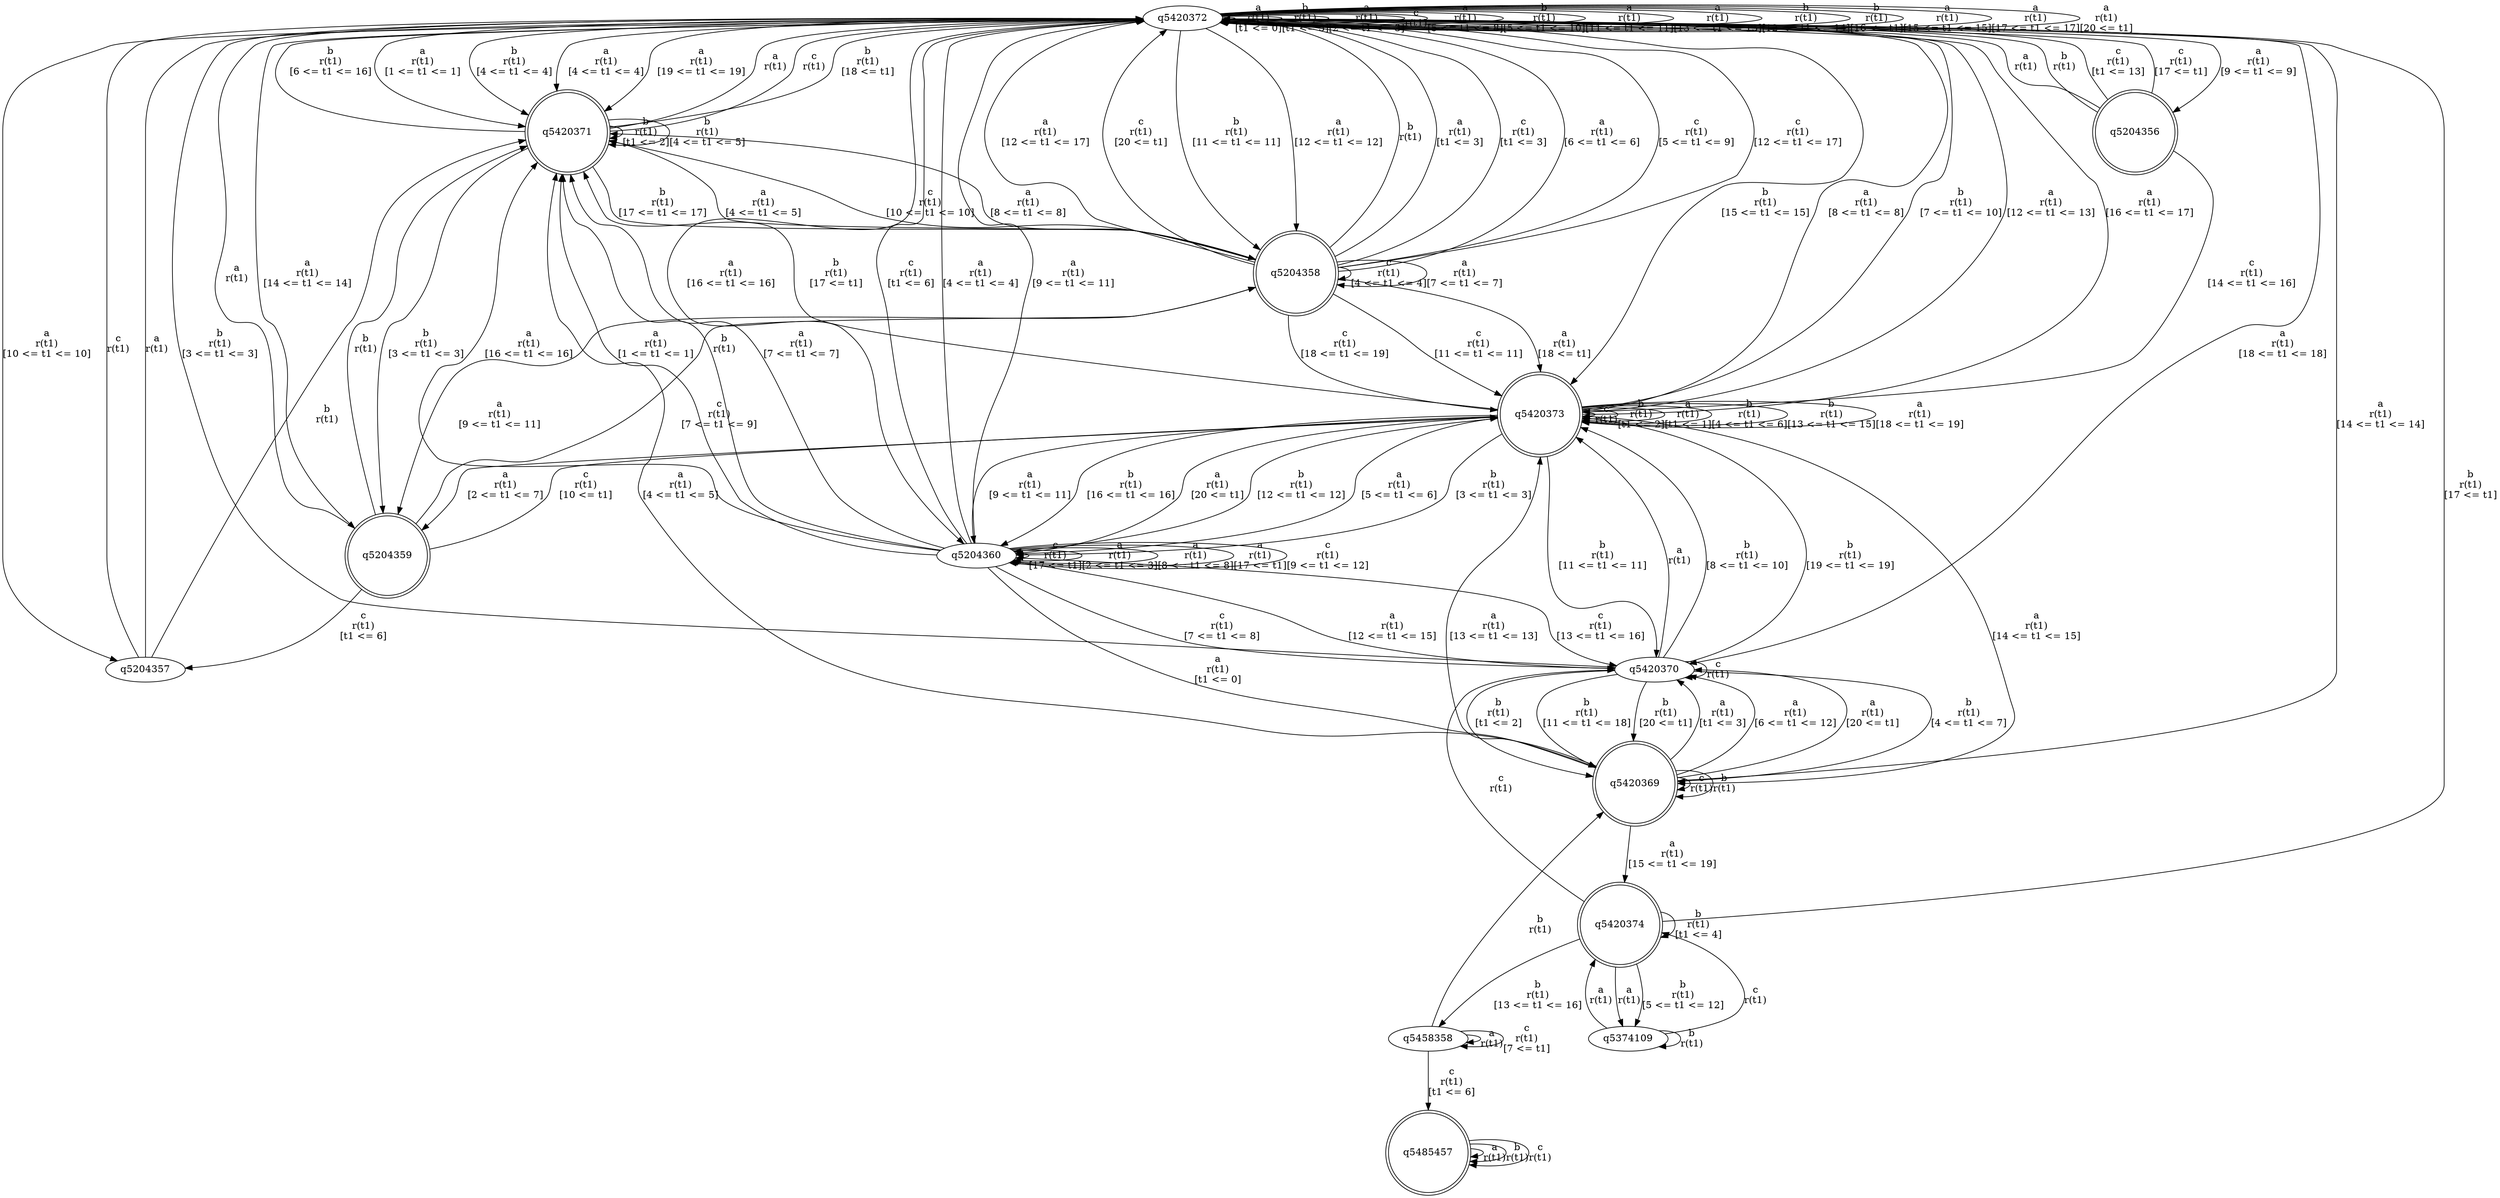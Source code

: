 digraph "tests_1/test120/solution101/solution_verwer" {
	q5420372[label=q5420372]
	q5420371[label=q5420371 shape=doublecircle]
	q5204359[label=q5204359 shape=doublecircle]
	q5204357[label=q5204357]
	q5204358[label=q5204358 shape=doublecircle]
	q5420373[label=q5420373 shape=doublecircle]
	q5204360[label=q5204360]
	q5420369[label=q5420369 shape=doublecircle]
	q5420370[label=q5420370]
	q5420374[label=q5420374 shape=doublecircle]
	q5374109[label=q5374109]
	q5458358[label=q5458358]
	q5485457[label=q5485457 shape=doublecircle]
	q5204356[label=q5204356 shape=doublecircle]
	q5420372 -> q5420372[label="a\nr(t1)\n[t1 <= 0]"]
	q5420372 -> q5420371[label="a\nr(t1)\n[1 <= t1 <= 1]"]
	q5420371 -> q5420372[label="a\nr(t1)\n"]
	q5420371 -> q5420372[label="c\nr(t1)\n"]
	q5420371 -> q5420371[label="b\nr(t1)\n[t1 <= 2]"]
	q5420371 -> q5204359[label="b\nr(t1)\n[3 <= t1 <= 3]"]
	q5204359 -> q5420372[label="a\nr(t1)\n"]
	q5204359 -> q5420371[label="b\nr(t1)\n"]
	q5204359 -> q5204357[label="c\nr(t1)\n[t1 <= 6]"]
	q5204357 -> q5420372[label="c\nr(t1)\n"]
	q5204357 -> q5420372[label="a\nr(t1)\n"]
	q5204357 -> q5420371[label="b\nr(t1)\n"]
	q5204359 -> q5204358[label="c\nr(t1)\n[7 <= t1 <= 9]"]
	q5204358 -> q5420372[label="b\nr(t1)\n"]
	q5204358 -> q5420372[label="a\nr(t1)\n[t1 <= 3]"]
	q5204358 -> q5420372[label="c\nr(t1)\n[t1 <= 3]"]
	q5204358 -> q5420371[label="a\nr(t1)\n[4 <= t1 <= 5]"]
	q5204358 -> q5204358[label="c\nr(t1)\n[4 <= t1 <= 4]"]
	q5204358 -> q5420372[label="a\nr(t1)\n[6 <= t1 <= 6]"]
	q5204358 -> q5420372[label="c\nr(t1)\n[5 <= t1 <= 9]"]
	q5204358 -> q5204358[label="a\nr(t1)\n[7 <= t1 <= 7]"]
	q5204358 -> q5420371[label="c\nr(t1)\n[10 <= t1 <= 10]"]
	q5204358 -> q5420373[label="c\nr(t1)\n[11 <= t1 <= 11]"]
	q5420373 -> q5420373[label="c\nr(t1)\n"]
	q5420373 -> q5420373[label="b\nr(t1)\n[t1 <= 2]"]
	q5420373 -> q5420373[label="a\nr(t1)\n[t1 <= 1]"]
	q5420373 -> q5204360[label="b\nr(t1)\n[3 <= t1 <= 3]"]
	q5204360 -> q5420371[label="b\nr(t1)\n"]
	q5204360 -> q5420372[label="c\nr(t1)\n[t1 <= 6]"]
	q5204360 -> q5420369[label="a\nr(t1)\n[t1 <= 0]"]
	q5420369 -> q5420369[label="c\nr(t1)\n"]
	q5420369 -> q5420369[label="b\nr(t1)\n"]
	q5420369 -> q5420370[label="a\nr(t1)\n[t1 <= 3]"]
	q5420370 -> q5420373[label="a\nr(t1)\n"]
	q5420370 -> q5420370[label="c\nr(t1)\n"]
	q5420370 -> q5420372[label="b\nr(t1)\n[3 <= t1 <= 3]"]
	q5420370 -> q5420369[label="b\nr(t1)\n[4 <= t1 <= 7]"]
	q5420370 -> q5420373[label="b\nr(t1)\n[8 <= t1 <= 10]"]
	q5420370 -> q5420373[label="b\nr(t1)\n[19 <= t1 <= 19]"]
	q5420370 -> q5420369[label="b\nr(t1)\n[20 <= t1]"]
	q5420370 -> q5420369[label="b\nr(t1)\n[t1 <= 2]"]
	q5420370 -> q5420369[label="b\nr(t1)\n[11 <= t1 <= 18]"]
	q5420369 -> q5420371[label="a\nr(t1)\n[4 <= t1 <= 5]"]
	q5420369 -> q5420370[label="a\nr(t1)\n[6 <= t1 <= 12]"]
	q5420369 -> q5420373[label="a\nr(t1)\n[13 <= t1 <= 13]"]
	q5420369 -> q5420372[label="a\nr(t1)\n[14 <= t1 <= 14]"]
	q5420369 -> q5420370[label="a\nr(t1)\n[20 <= t1]"]
	q5420369 -> q5420374[label="a\nr(t1)\n[15 <= t1 <= 19]"]
	q5420374 -> q5420370[label="c\nr(t1)\n"]
	q5420374 -> q5420374[label="b\nr(t1)\n[t1 <= 4]"]
	q5420374 -> q5374109[label="a\nr(t1)\n"]
	q5374109 -> q5420374[label="c\nr(t1)\n"]
	q5374109 -> q5420374[label="a\nr(t1)\n"]
	q5374109 -> q5374109[label="b\nr(t1)\n"]
	q5420374 -> q5420372[label="b\nr(t1)\n[17 <= t1]"]
	q5420374 -> q5374109[label="b\nr(t1)\n[5 <= t1 <= 12]"]
	q5420374 -> q5458358[label="b\nr(t1)\n[13 <= t1 <= 16]"]
	q5458358 -> q5458358[label="a\nr(t1)\n"]
	q5458358 -> q5420369[label="b\nr(t1)\n"]
	q5458358 -> q5458358[label="c\nr(t1)\n[7 <= t1]"]
	q5458358 -> q5485457[label="c\nr(t1)\n[t1 <= 6]"]
	q5485457 -> q5485457[label="a\nr(t1)\n"]
	q5485457 -> q5485457[label="b\nr(t1)\n"]
	q5485457 -> q5485457[label="c\nr(t1)\n"]
	q5204360 -> q5420371[label="a\nr(t1)\n[1 <= t1 <= 1]"]
	q5204360 -> q5204360[label="c\nr(t1)\n[17 <= t1]"]
	q5204360 -> q5204360[label="a\nr(t1)\n[2 <= t1 <= 3]"]
	q5204360 -> q5420372[label="a\nr(t1)\n[4 <= t1 <= 4]"]
	q5204360 -> q5420373[label="a\nr(t1)\n[5 <= t1 <= 6]"]
	q5204360 -> q5420371[label="a\nr(t1)\n[7 <= t1 <= 7]"]
	q5204360 -> q5204360[label="a\nr(t1)\n[8 <= t1 <= 8]"]
	q5204360 -> q5420372[label="a\nr(t1)\n[9 <= t1 <= 11]"]
	q5204360 -> q5420371[label="a\nr(t1)\n[16 <= t1 <= 16]"]
	q5204360 -> q5204360[label="a\nr(t1)\n[17 <= t1]"]
	q5204360 -> q5204360[label="c\nr(t1)\n[9 <= t1 <= 12]"]
	q5204360 -> q5420370[label="c\nr(t1)\n[13 <= t1 <= 16]"]
	q5204360 -> q5420370[label="c\nr(t1)\n[7 <= t1 <= 8]"]
	q5204360 -> q5420370[label="a\nr(t1)\n[12 <= t1 <= 15]"]
	q5420373 -> q5204359[label="a\nr(t1)\n[2 <= t1 <= 7]"]
	q5420373 -> q5420373[label="b\nr(t1)\n[4 <= t1 <= 6]"]
	q5420373 -> q5420372[label="a\nr(t1)\n[8 <= t1 <= 8]"]
	q5420373 -> q5420372[label="b\nr(t1)\n[7 <= t1 <= 10]"]
	q5420373 -> q5204360[label="a\nr(t1)\n[9 <= t1 <= 11]"]
	q5420373 -> q5420372[label="a\nr(t1)\n[12 <= t1 <= 13]"]
	q5420373 -> q5420373[label="b\nr(t1)\n[13 <= t1 <= 15]"]
	q5420373 -> q5204360[label="b\nr(t1)\n[16 <= t1 <= 16]"]
	q5420373 -> q5420371[label="b\nr(t1)\n[17 <= t1]"]
	q5420373 -> q5420369[label="a\nr(t1)\n[14 <= t1 <= 15]"]
	q5420373 -> q5420372[label="a\nr(t1)\n[16 <= t1 <= 17]"]
	q5420373 -> q5420373[label="a\nr(t1)\n[18 <= t1 <= 19]"]
	q5420373 -> q5204360[label="a\nr(t1)\n[20 <= t1]"]
	q5420373 -> q5420370[label="b\nr(t1)\n[11 <= t1 <= 11]"]
	q5420373 -> q5204360[label="b\nr(t1)\n[12 <= t1 <= 12]"]
	q5204358 -> q5420371[label="a\nr(t1)\n[8 <= t1 <= 8]"]
	q5204358 -> q5204359[label="a\nr(t1)\n[9 <= t1 <= 11]"]
	q5204358 -> q5420372[label="c\nr(t1)\n[12 <= t1 <= 17]"]
	q5204358 -> q5420373[label="a\nr(t1)\n[18 <= t1]"]
	q5204358 -> q5420372[label="a\nr(t1)\n[12 <= t1 <= 17]"]
	q5204358 -> q5420373[label="c\nr(t1)\n[18 <= t1 <= 19]"]
	q5204358 -> q5420372[label="c\nr(t1)\n[20 <= t1]"]
	q5204359 -> q5420373[label="c\nr(t1)\n[10 <= t1]"]
	q5420371 -> q5420371[label="b\nr(t1)\n[4 <= t1 <= 5]"]
	q5420371 -> q5420372[label="b\nr(t1)\n[18 <= t1]"]
	q5420371 -> q5204358[label="b\nr(t1)\n[17 <= t1 <= 17]"]
	q5420371 -> q5420372[label="b\nr(t1)\n[6 <= t1 <= 16]"]
	q5420372 -> q5420372[label="b\nr(t1)\n[t1 <= 3]"]
	q5420372 -> q5420371[label="b\nr(t1)\n[4 <= t1 <= 4]"]
	q5420372 -> q5420372[label="a\nr(t1)\n[2 <= t1 <= 3]"]
	q5420372 -> q5420372[label="c\nr(t1)\n"]
	q5420372 -> q5420371[label="a\nr(t1)\n[4 <= t1 <= 4]"]
	q5420372 -> q5420372[label="a\nr(t1)\n[5 <= t1 <= 8]"]
	q5420372 -> q5204356[label="a\nr(t1)\n[9 <= t1 <= 9]"]
	q5204356 -> q5420372[label="a\nr(t1)\n"]
	q5204356 -> q5420372[label="b\nr(t1)\n"]
	q5204356 -> q5420372[label="c\nr(t1)\n[t1 <= 13]"]
	q5204356 -> q5420373[label="c\nr(t1)\n[14 <= t1 <= 16]"]
	q5204356 -> q5420372[label="c\nr(t1)\n[17 <= t1]"]
	q5420372 -> q5420372[label="b\nr(t1)\n[5 <= t1 <= 10]"]
	q5420372 -> q5204357[label="a\nr(t1)\n[10 <= t1 <= 10]"]
	q5420372 -> q5204358[label="b\nr(t1)\n[11 <= t1 <= 11]"]
	q5420372 -> q5420372[label="a\nr(t1)\n[11 <= t1 <= 11]"]
	q5420372 -> q5204358[label="a\nr(t1)\n[12 <= t1 <= 12]"]
	q5420372 -> q5420372[label="a\nr(t1)\n[13 <= t1 <= 13]"]
	q5420372 -> q5420372[label="b\nr(t1)\n[12 <= t1 <= 14]"]
	q5420372 -> q5204359[label="a\nr(t1)\n[14 <= t1 <= 14]"]
	q5420372 -> q5420373[label="b\nr(t1)\n[15 <= t1 <= 15]"]
	q5420372 -> q5420372[label="b\nr(t1)\n[16 <= t1]"]
	q5420372 -> q5420372[label="a\nr(t1)\n[15 <= t1 <= 15]"]
	q5420372 -> q5204360[label="a\nr(t1)\n[16 <= t1 <= 16]"]
	q5420372 -> q5420372[label="a\nr(t1)\n[17 <= t1 <= 17]"]
	q5420372 -> q5420370[label="a\nr(t1)\n[18 <= t1 <= 18]"]
	q5420372 -> q5420371[label="a\nr(t1)\n[19 <= t1 <= 19]"]
	q5420372 -> q5420372[label="a\nr(t1)\n[20 <= t1]"]
}
